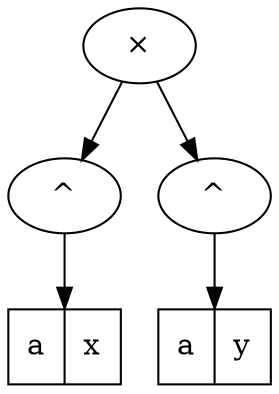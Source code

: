 strict digraph timePow {
ax [shape=record, label="a | x"];
ay [shape=record, label="a | y"];
mult [label="&times;"];
pow1, pow2 	[label="^"];
mult -> {pow1, pow2};
pow1 -> ax;
pow2 -> ay;
}